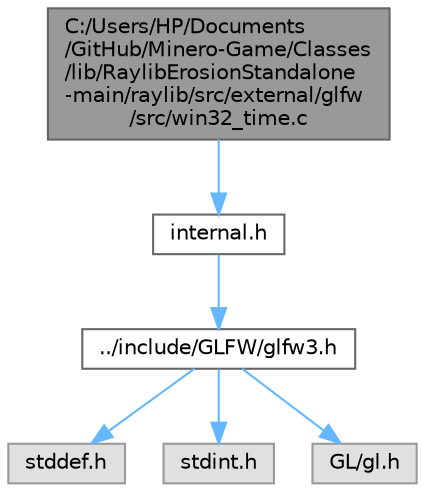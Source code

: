 digraph "C:/Users/HP/Documents/GitHub/Minero-Game/Classes/lib/RaylibErosionStandalone-main/raylib/src/external/glfw/src/win32_time.c"
{
 // LATEX_PDF_SIZE
  bgcolor="transparent";
  edge [fontname=Helvetica,fontsize=10,labelfontname=Helvetica,labelfontsize=10];
  node [fontname=Helvetica,fontsize=10,shape=box,height=0.2,width=0.4];
  Node1 [id="Node000001",label="C:/Users/HP/Documents\l/GitHub/Minero-Game/Classes\l/lib/RaylibErosionStandalone\l-main/raylib/src/external/glfw\l/src/win32_time.c",height=0.2,width=0.4,color="gray40", fillcolor="grey60", style="filled", fontcolor="black",tooltip=" "];
  Node1 -> Node2 [id="edge6_Node000001_Node000002",color="steelblue1",style="solid",tooltip=" "];
  Node2 [id="Node000002",label="internal.h",height=0.2,width=0.4,color="grey40", fillcolor="white", style="filled",URL="$_classes_2lib_2_raylib_erosion_standalone-main_2raylib_2src_2external_2glfw_2src_2internal_8h.html",tooltip=" "];
  Node2 -> Node3 [id="edge7_Node000002_Node000003",color="steelblue1",style="solid",tooltip=" "];
  Node3 [id="Node000003",label="../include/GLFW/glfw3.h",height=0.2,width=0.4,color="grey40", fillcolor="white", style="filled",URL="$_classes_2lib_2_raylib_erosion_standalone-main_2raylib_2src_2external_2glfw_2include_2_g_l_f_w_2glfw3_8h.html",tooltip="The header of the GLFW 3 API."];
  Node3 -> Node4 [id="edge8_Node000003_Node000004",color="steelblue1",style="solid",tooltip=" "];
  Node4 [id="Node000004",label="stddef.h",height=0.2,width=0.4,color="grey60", fillcolor="#E0E0E0", style="filled",tooltip=" "];
  Node3 -> Node5 [id="edge9_Node000003_Node000005",color="steelblue1",style="solid",tooltip=" "];
  Node5 [id="Node000005",label="stdint.h",height=0.2,width=0.4,color="grey60", fillcolor="#E0E0E0", style="filled",tooltip=" "];
  Node3 -> Node6 [id="edge10_Node000003_Node000006",color="steelblue1",style="solid",tooltip=" "];
  Node6 [id="Node000006",label="GL/gl.h",height=0.2,width=0.4,color="grey60", fillcolor="#E0E0E0", style="filled",tooltip=" "];
}
